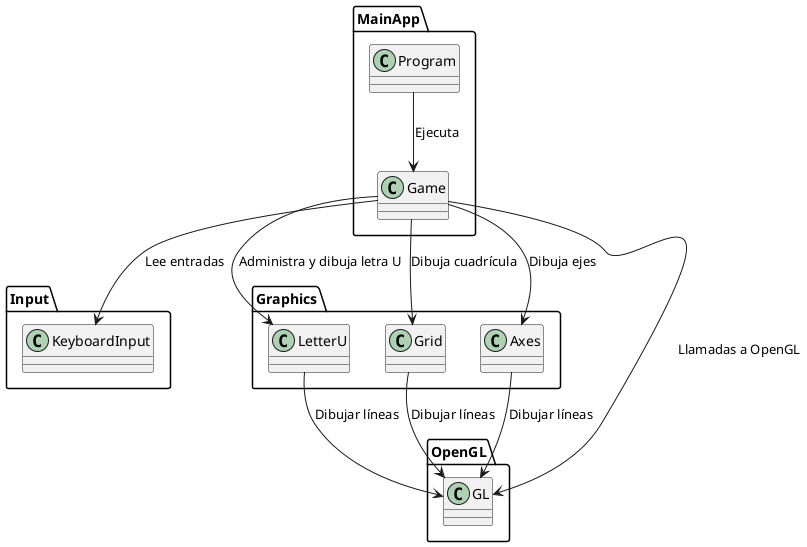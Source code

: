 @startuml
package "MainApp" {
  class Program
  class Game
}

package "Input" {
  class KeyboardInput
}

package "Graphics" {
  class LetterU
  class Grid
  class Axes
}

package "OpenGL" {
  class GL
}

Program --> Game : Ejecuta
Game --> KeyboardInput : Lee entradas
Game --> LetterU : Administra y dibuja letra U
Game --> Axes : Dibuja ejes
Game --> Grid : Dibuja cuadrícula
Game --> GL : Llamadas a OpenGL

LetterU --> GL : Dibujar líneas
Axes --> GL : Dibujar líneas
Grid --> GL : Dibujar líneas

